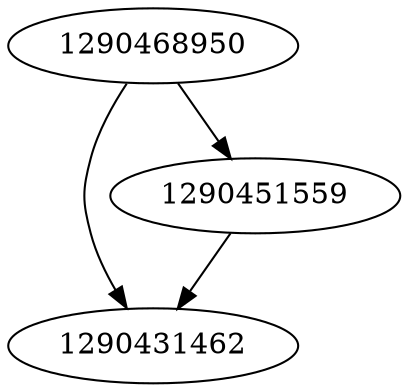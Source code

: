 strict digraph  {
1290468950;
1290431462;
1290451559;
1290468950 -> 1290431462;
1290468950 -> 1290451559;
1290451559 -> 1290431462;
}
